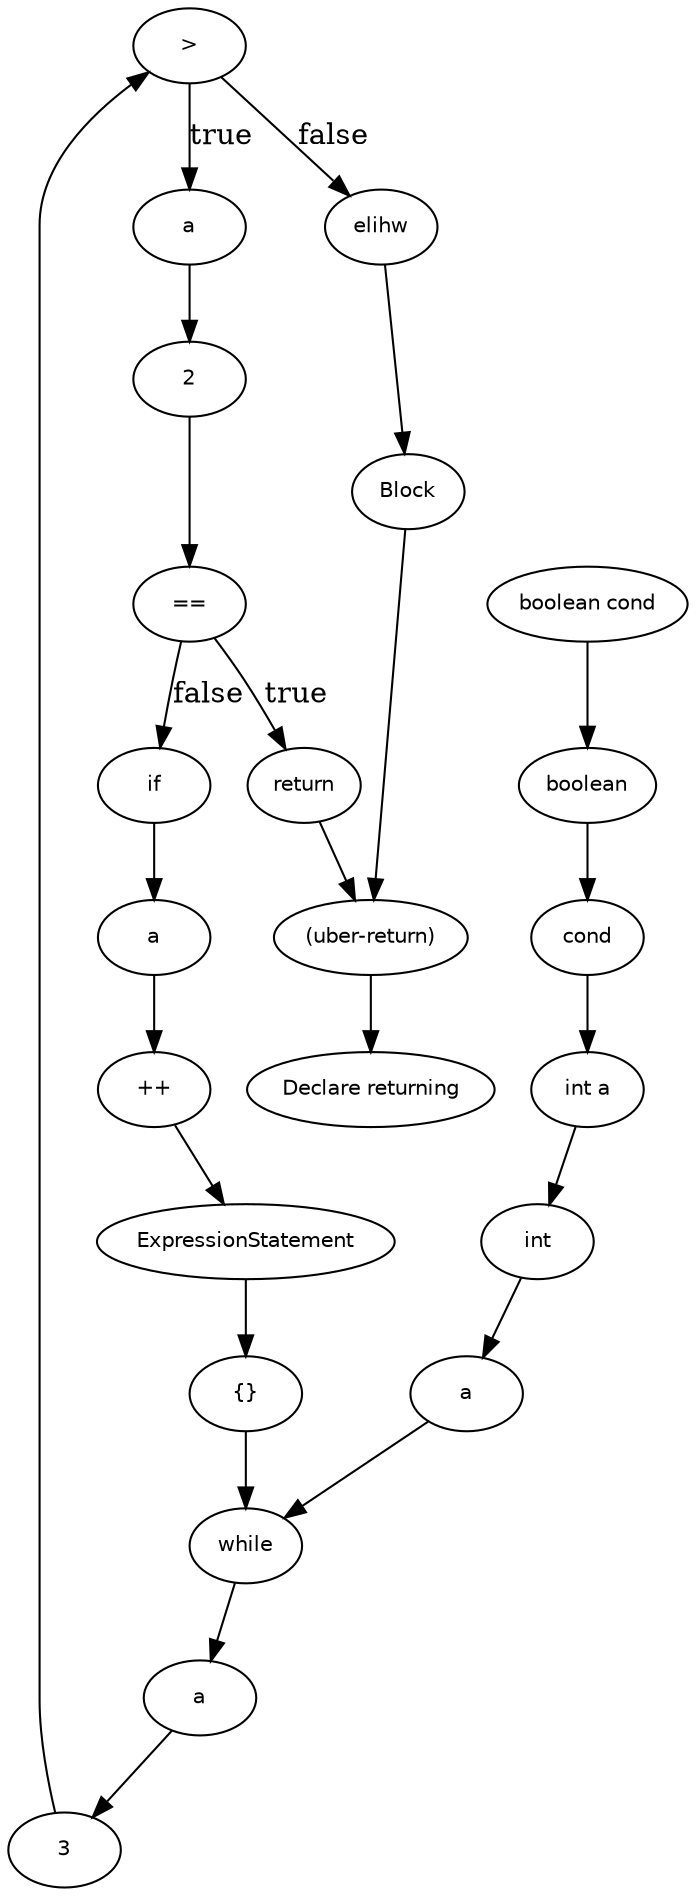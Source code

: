 digraph returning {
  19 [
    label = return,
    fontname = Helvetica,
    fontsize = 10
  ];
  18 [
    label = 2,
    fontname = Helvetica,
    fontsize = 10
  ];
  17 [
    label = a,
    fontname = Helvetica,
    fontsize = 10
  ];
  16 [
    label = "==",
    fontname = Helvetica,
    fontsize = 10
  ];
  15 [
    label = if,
    fontname = Helvetica,
    fontsize = 10
  ];
  14 [
    label = "{}",
    fontname = Helvetica,
    fontsize = 10
  ];
  13 [
    label = 3,
    fontname = Helvetica,
    fontsize = 10
  ];
  12 [
    label = a,
    fontname = Helvetica,
    fontsize = 10
  ];
  11 [
    label = ">",
    fontname = Helvetica,
    fontsize = 10
  ];
  10 [
    label = elihw,
    fontname = Helvetica,
    fontsize = 10
  ];
  9 [
    label = while,
    fontname = Helvetica,
    fontsize = 10
  ];
  8 [
    label = a,
    fontname = Helvetica,
    fontsize = 10
  ];
  7 [
    label = int,
    fontname = Helvetica,
    fontsize = 10
  ];
  6 [
    label = "int a",
    fontname = Helvetica,
    fontsize = 10
  ];
  5 [
    label = cond,
    fontname = Helvetica,
    fontsize = 10
  ];
  4 [
    label = boolean,
    fontname = Helvetica,
    fontsize = 10
  ];
  3 [
    label = "boolean cond",
    fontname = Helvetica,
    fontsize = 10
  ];
  2 [
    label = "(uber-return)",
    fontname = Helvetica,
    fontsize = 10
  ];
  23 [
    label = Block,
    fontname = Helvetica,
    fontsize = 10
  ];
  22 [
    label = a,
    fontname = Helvetica,
    fontsize = 10
  ];
  21 [
    label = "++",
    fontname = Helvetica,
    fontsize = 10
  ];
  0 [
    label = "Declare returning",
    fontname = Helvetica,
    fontsize = 10
  ];
  20 [
    label = ExpressionStatement,
    fontname = Helvetica,
    fontsize = 10
  ];
  23 -> 2 [
    label = ""
  ];
  18 -> 16 [
    label = ""
  ];
  10 -> 23 [
    label = ""
  ];
  17 -> 18 [
    label = ""
  ];
  11 -> 10 [
    label = false
  ];
  11 -> 17 [
    label = true
  ];
  5 -> 6 [
    label = ""
  ];
  4 -> 5 [
    label = ""
  ];
  3 -> 4 [
    label = ""
  ];
  8 -> 9 [
    label = ""
  ];
  15 -> 22 [
    label = ""
  ];
  21 -> 20 [
    label = ""
  ];
  2 -> 0 [
    label = ""
  ];
  7 -> 8 [
    label = ""
  ];
  16 -> 15 [
    label = false
  ];
  22 -> 21 [
    label = ""
  ];
  6 -> 7 [
    label = ""
  ];
  19 -> 2 [
    label = ""
  ];
  13 -> 11 [
    label = ""
  ];
  16 -> 19 [
    label = true
  ];
  14 -> 9 [
    label = ""
  ];
  12 -> 13 [
    label = ""
  ];
  9 -> 12 [
    label = ""
  ];
  20 -> 14 [
    label = ""
  ];
}

